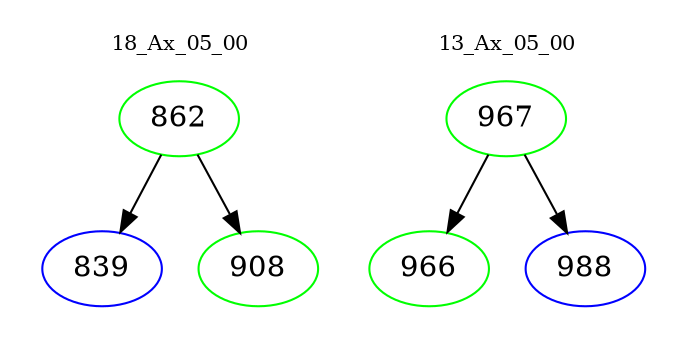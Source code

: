 digraph{
subgraph cluster_0 {
color = white
label = "18_Ax_05_00";
fontsize=10;
T0_862 [label="862", color="green"]
T0_862 -> T0_839 [color="black"]
T0_839 [label="839", color="blue"]
T0_862 -> T0_908 [color="black"]
T0_908 [label="908", color="green"]
}
subgraph cluster_1 {
color = white
label = "13_Ax_05_00";
fontsize=10;
T1_967 [label="967", color="green"]
T1_967 -> T1_966 [color="black"]
T1_966 [label="966", color="green"]
T1_967 -> T1_988 [color="black"]
T1_988 [label="988", color="blue"]
}
}
